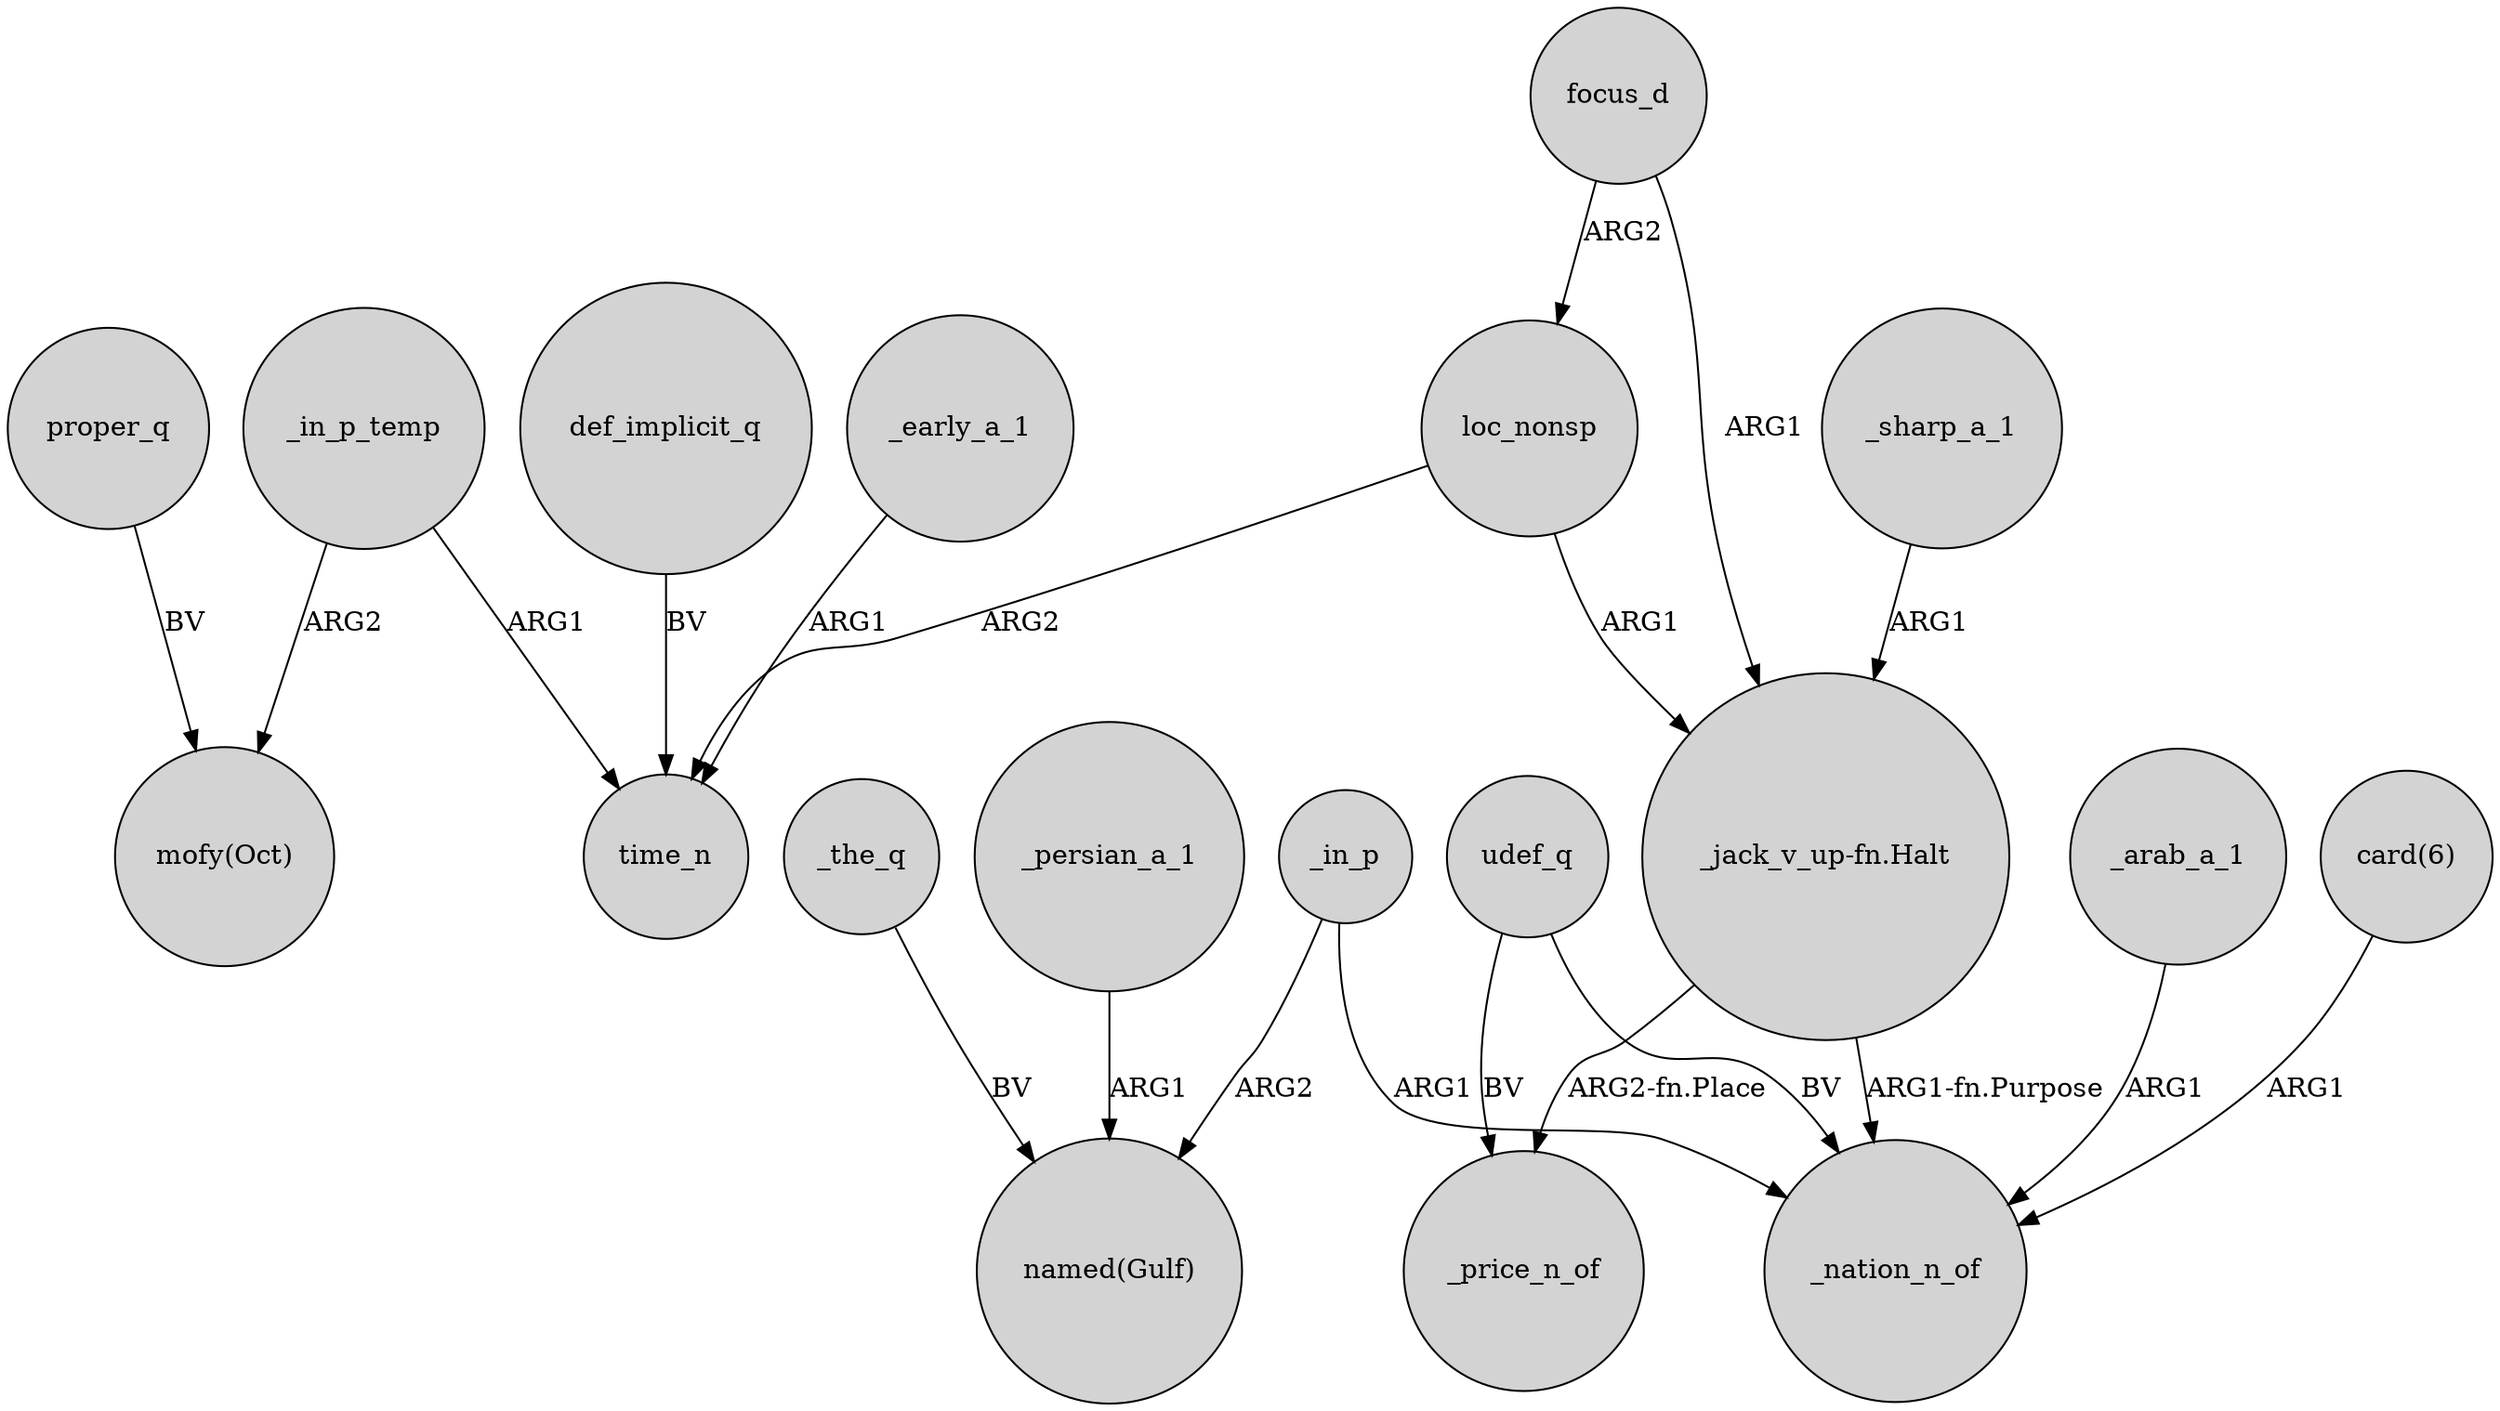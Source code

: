 digraph {
	node [shape=circle style=filled]
	_early_a_1 -> time_n [label=ARG1]
	_in_p_temp -> "mofy(Oct)" [label=ARG2]
	_the_q -> "named(Gulf)" [label=BV]
	_in_p -> "named(Gulf)" [label=ARG2]
	udef_q -> _price_n_of [label=BV]
	focus_d -> loc_nonsp [label=ARG2]
	udef_q -> _nation_n_of [label=BV]
	_arab_a_1 -> _nation_n_of [label=ARG1]
	_sharp_a_1 -> "_jack_v_up-fn.Halt" [label=ARG1]
	_persian_a_1 -> "named(Gulf)" [label=ARG1]
	"_jack_v_up-fn.Halt" -> _price_n_of [label="ARG2-fn.Place"]
	"_jack_v_up-fn.Halt" -> _nation_n_of [label="ARG1-fn.Purpose"]
	"card(6)" -> _nation_n_of [label=ARG1]
	focus_d -> "_jack_v_up-fn.Halt" [label=ARG1]
	_in_p -> _nation_n_of [label=ARG1]
	_in_p_temp -> time_n [label=ARG1]
	proper_q -> "mofy(Oct)" [label=BV]
	loc_nonsp -> time_n [label=ARG2]
	loc_nonsp -> "_jack_v_up-fn.Halt" [label=ARG1]
	def_implicit_q -> time_n [label=BV]
}
